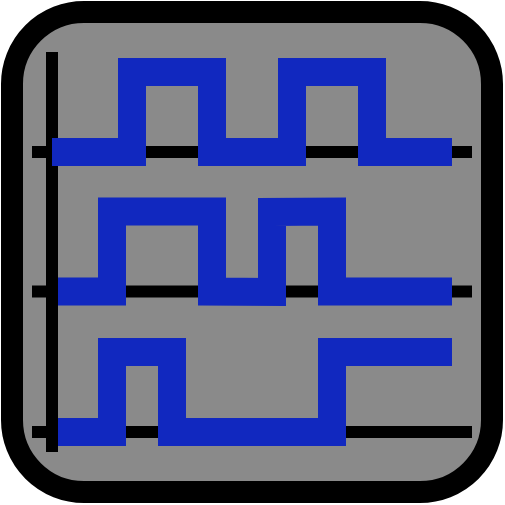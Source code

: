 <mxfile version="24.2.2" type="device">
  <diagram name="Seite-1" id="5qyd4jxujYh1DK8Yhu79">
    <mxGraphModel dx="683" dy="359" grid="1" gridSize="10" guides="1" tooltips="1" connect="1" arrows="1" fold="1" page="1" pageScale="1" pageWidth="827" pageHeight="1169" math="0" shadow="0">
      <root>
        <mxCell id="0" />
        <mxCell id="1" parent="0" />
        <mxCell id="U5PHLzI9iHUEopRVpCek-6" value="" style="rounded=1;whiteSpace=wrap;html=1;strokeWidth=11;fillColor=#8A8A8A;" vertex="1" parent="1">
          <mxGeometry x="340" y="170" width="240" height="240" as="geometry" />
        </mxCell>
        <mxCell id="U5PHLzI9iHUEopRVpCek-13" value="" style="endArrow=none;html=1;rounded=0;strokeWidth=6;" edge="1" parent="1">
          <mxGeometry width="50" height="50" relative="1" as="geometry">
            <mxPoint x="350" y="240" as="sourcePoint" />
            <mxPoint x="570" y="240" as="targetPoint" />
          </mxGeometry>
        </mxCell>
        <mxCell id="U5PHLzI9iHUEopRVpCek-10" value="" style="endArrow=none;html=1;rounded=0;strokeWidth=6;" edge="1" parent="1">
          <mxGeometry width="50" height="50" relative="1" as="geometry">
            <mxPoint x="350" y="380" as="sourcePoint" />
            <mxPoint x="570" y="380" as="targetPoint" />
          </mxGeometry>
        </mxCell>
        <mxCell id="U5PHLzI9iHUEopRVpCek-11" value="" style="endArrow=none;html=1;rounded=0;strokeWidth=6;" edge="1" parent="1">
          <mxGeometry width="50" height="50" relative="1" as="geometry">
            <mxPoint x="350" y="309.76" as="sourcePoint" />
            <mxPoint x="570" y="309.76" as="targetPoint" />
          </mxGeometry>
        </mxCell>
        <mxCell id="U5PHLzI9iHUEopRVpCek-2" value="" style="endArrow=none;html=1;rounded=0;fillColor=#dae8fc;strokeColor=#1128BF;strokeWidth=14;" edge="1" parent="1">
          <mxGeometry width="50" height="50" relative="1" as="geometry">
            <mxPoint x="360" y="309.76" as="sourcePoint" />
            <mxPoint x="560" y="309.76" as="targetPoint" />
            <Array as="points">
              <mxPoint x="390" y="309.76" />
              <mxPoint x="390" y="269.76" />
              <mxPoint x="440" y="269.76" />
              <mxPoint x="440" y="309.76" />
              <mxPoint x="470" y="310" />
              <mxPoint x="470" y="270" />
              <mxPoint x="500" y="269.76" />
              <mxPoint x="500" y="309.76" />
            </Array>
          </mxGeometry>
        </mxCell>
        <mxCell id="U5PHLzI9iHUEopRVpCek-7" value="" style="endArrow=none;html=1;rounded=0;fillColor=#dae8fc;strokeColor=#1128BF;strokeWidth=14;" edge="1" parent="1">
          <mxGeometry width="50" height="50" relative="1" as="geometry">
            <mxPoint x="360" y="380" as="sourcePoint" />
            <mxPoint x="560" y="340" as="targetPoint" />
            <Array as="points">
              <mxPoint x="390" y="380" />
              <mxPoint x="390" y="340" />
              <mxPoint x="420" y="340" />
              <mxPoint x="420" y="380" />
              <mxPoint x="500" y="380" />
              <mxPoint x="500" y="340" />
            </Array>
          </mxGeometry>
        </mxCell>
        <mxCell id="U5PHLzI9iHUEopRVpCek-14" value="" style="endArrow=none;html=1;rounded=0;strokeWidth=6;" edge="1" parent="1">
          <mxGeometry width="50" height="50" relative="1" as="geometry">
            <mxPoint x="360" y="190" as="sourcePoint" />
            <mxPoint x="360" y="390" as="targetPoint" />
          </mxGeometry>
        </mxCell>
        <mxCell id="U5PHLzI9iHUEopRVpCek-15" value="" style="endArrow=none;html=1;rounded=0;fillColor=#dae8fc;strokeColor=#1128BF;strokeWidth=14;" edge="1" parent="1">
          <mxGeometry width="50" height="50" relative="1" as="geometry">
            <mxPoint x="360" y="240" as="sourcePoint" />
            <mxPoint x="560" y="240" as="targetPoint" />
            <Array as="points">
              <mxPoint x="400" y="240" />
              <mxPoint x="400" y="200" />
              <mxPoint x="440" y="200" />
              <mxPoint x="440" y="240" />
              <mxPoint x="480" y="240" />
              <mxPoint x="480" y="200" />
              <mxPoint x="520" y="200" />
              <mxPoint x="520" y="240" />
              <mxPoint x="560" y="240" />
            </Array>
          </mxGeometry>
        </mxCell>
      </root>
    </mxGraphModel>
  </diagram>
</mxfile>
